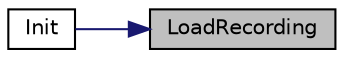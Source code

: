digraph "LoadRecording"
{
 // INTERACTIVE_SVG=YES
 // LATEX_PDF_SIZE
  edge [fontname="Helvetica",fontsize="10",labelfontname="Helvetica",labelfontsize="10"];
  node [fontname="Helvetica",fontsize="10",shape=record];
  rankdir="RL";
  Node1 [label="LoadRecording",height=0.2,width=0.4,color="black", fillcolor="grey75", style="filled", fontcolor="black",tooltip="Loads previously saved recorded data from a file into the temporary data from a specified file locati..."];
  Node1 -> Node2 [dir="back",color="midnightblue",fontsize="10",style="solid",fontname="Helvetica"];
  Node2 [label="Init",height=0.2,width=0.4,color="black", fillcolor="white", style="filled",URL="$class_mirage_x_r_1_1_ghost_hand_player.html#a44ae7d2fe6b2eaf06090bf60cd450de8",tooltip="All the prefabs has to implement an initialization method."];
}
